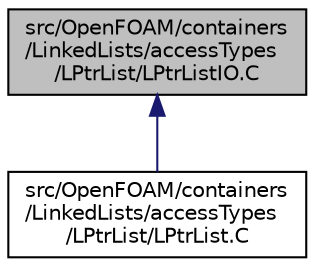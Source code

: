 digraph "src/OpenFOAM/containers/LinkedLists/accessTypes/LPtrList/LPtrListIO.C"
{
  bgcolor="transparent";
  edge [fontname="Helvetica",fontsize="10",labelfontname="Helvetica",labelfontsize="10"];
  node [fontname="Helvetica",fontsize="10",shape=record];
  Node1 [label="src/OpenFOAM/containers\l/LinkedLists/accessTypes\l/LPtrList/LPtrListIO.C",height=0.2,width=0.4,color="black", fillcolor="grey75", style="filled", fontcolor="black"];
  Node1 -> Node2 [dir="back",color="midnightblue",fontsize="10",style="solid",fontname="Helvetica"];
  Node2 [label="src/OpenFOAM/containers\l/LinkedLists/accessTypes\l/LPtrList/LPtrList.C",height=0.2,width=0.4,color="black",URL="$a07623.html"];
}
